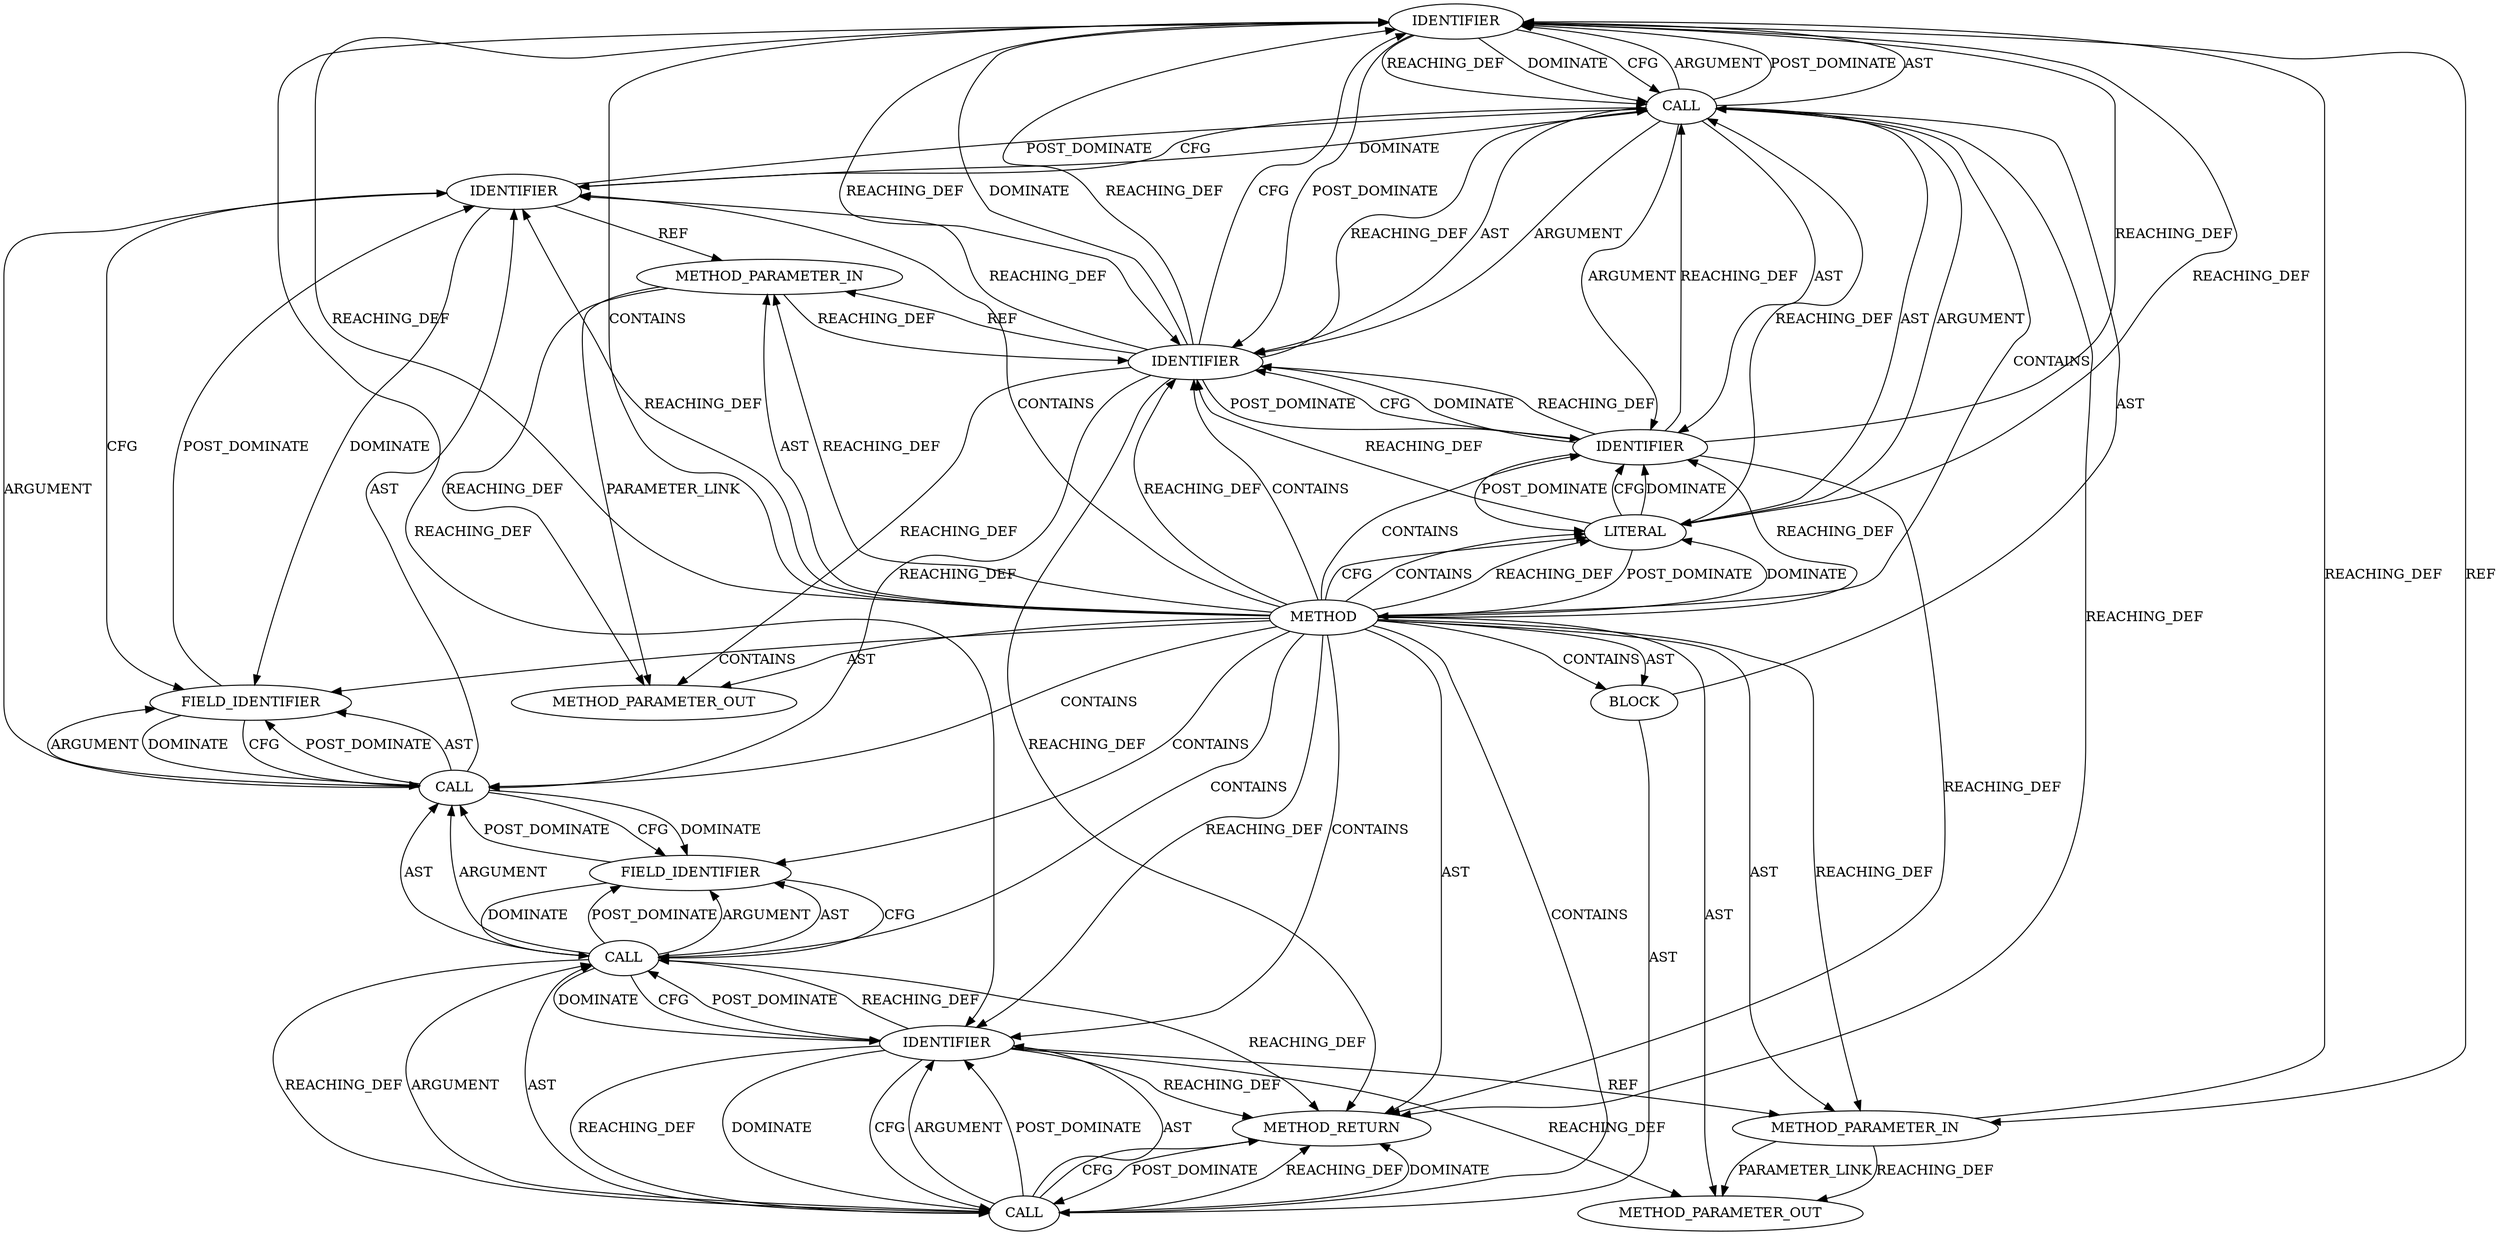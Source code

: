 digraph {
  863 [label=IDENTIFIER ORDER=4 ARGUMENT_INDEX=4 CODE="len" COLUMN_NUMBER=44 LINE_NUMBER=297 TYPE_FULL_NAME="int" NAME="len"]
  13011 [label=METHOD_PARAMETER_OUT ORDER=2 CODE="int len" IS_VARIADIC=false COLUMN_NUMBER=55 LINE_NUMBER=295 TYPE_FULL_NAME="int" EVALUATION_STRATEGY="BY_VALUE" INDEX=2 NAME="len"]
  859 [label=CALL ORDER=1 ARGUMENT_INDEX=-1 CODE="dout(\"%s con %p len %d\\n\", __func__, con, len)" COLUMN_NUMBER=2 METHOD_FULL_NAME="dout" LINE_NUMBER=297 TYPE_FULL_NAME="<empty>" DISPATCH_TYPE="STATIC_DISPATCH" SIGNATURE="" NAME="dout"]
  870 [label=IDENTIFIER ORDER=2 ARGUMENT_INDEX=2 CODE="len" COLUMN_NUMBER=22 LINE_NUMBER=298 TYPE_FULL_NAME="int" NAME="len"]
  871 [label=METHOD_RETURN ORDER=4 CODE="RET" COLUMN_NUMBER=1 LINE_NUMBER=295 TYPE_FULL_NAME="void" EVALUATION_STRATEGY="BY_VALUE"]
  857 [label=METHOD_PARAMETER_IN ORDER=2 CODE="int len" IS_VARIADIC=false COLUMN_NUMBER=55 LINE_NUMBER=295 TYPE_FULL_NAME="int" EVALUATION_STRATEGY="BY_VALUE" INDEX=2 NAME="len"]
  860 [label=LITERAL ORDER=1 ARGUMENT_INDEX=1 CODE="\"%s con %p len %d\\n\"" COLUMN_NUMBER=7 LINE_NUMBER=297 TYPE_FULL_NAME="char"]
  862 [label=IDENTIFIER ORDER=3 ARGUMENT_INDEX=3 CODE="con" COLUMN_NUMBER=39 LINE_NUMBER=297 TYPE_FULL_NAME="ceph_connection*" NAME="con"]
  856 [label=METHOD_PARAMETER_IN ORDER=1 CODE="struct ceph_connection *con" IS_VARIADIC=false COLUMN_NUMBER=26 LINE_NUMBER=295 TYPE_FULL_NAME="ceph_connection*" EVALUATION_STRATEGY="BY_VALUE" INDEX=1 NAME="con"]
  868 [label=FIELD_IDENTIFIER ORDER=2 ARGUMENT_INDEX=2 CODE="v2" COLUMN_NUMBER=2 LINE_NUMBER=298 CANONICAL_NAME="v2"]
  866 [label=CALL ORDER=1 ARGUMENT_INDEX=1 CODE="con->v2" COLUMN_NUMBER=2 METHOD_FULL_NAME="<operator>.indirectFieldAccess" LINE_NUMBER=298 TYPE_FULL_NAME="<empty>" DISPATCH_TYPE="STATIC_DISPATCH" SIGNATURE="" NAME="<operator>.indirectFieldAccess"]
  861 [label=IDENTIFIER ORDER=2 ARGUMENT_INDEX=2 CODE="__func__" COLUMN_NUMBER=29 LINE_NUMBER=297 TYPE_FULL_NAME="ANY" NAME="__func__"]
  13010 [label=METHOD_PARAMETER_OUT ORDER=1 CODE="struct ceph_connection *con" IS_VARIADIC=false COLUMN_NUMBER=26 LINE_NUMBER=295 TYPE_FULL_NAME="ceph_connection*" EVALUATION_STRATEGY="BY_VALUE" INDEX=1 NAME="con"]
  864 [label=CALL ORDER=2 ARGUMENT_INDEX=-1 CODE="con->v2.out_zero += len" COLUMN_NUMBER=2 METHOD_FULL_NAME="<operator>.assignmentPlus" LINE_NUMBER=298 TYPE_FULL_NAME="<empty>" DISPATCH_TYPE="STATIC_DISPATCH" SIGNATURE="" NAME="<operator>.assignmentPlus"]
  869 [label=FIELD_IDENTIFIER ORDER=2 ARGUMENT_INDEX=2 CODE="out_zero" COLUMN_NUMBER=2 LINE_NUMBER=298 CANONICAL_NAME="out_zero"]
  865 [label=CALL ORDER=1 ARGUMENT_INDEX=1 CODE="con->v2.out_zero" COLUMN_NUMBER=2 METHOD_FULL_NAME="<operator>.fieldAccess" LINE_NUMBER=298 TYPE_FULL_NAME="<empty>" DISPATCH_TYPE="STATIC_DISPATCH" SIGNATURE="" NAME="<operator>.fieldAccess"]
  858 [label=BLOCK ORDER=3 ARGUMENT_INDEX=-1 CODE="{
	dout(\"%s con %p len %d\\n\", __func__, con, len);
	con->v2.out_zero += len;
}" COLUMN_NUMBER=1 LINE_NUMBER=296 TYPE_FULL_NAME="void"]
  855 [label=METHOD COLUMN_NUMBER=1 LINE_NUMBER=295 COLUMN_NUMBER_END=1 IS_EXTERNAL=false SIGNATURE="void out_zero_add (ceph_connection*,int)" NAME="out_zero_add" AST_PARENT_TYPE="TYPE_DECL" AST_PARENT_FULL_NAME="file_code_old-a282a2f-decode_preamble-527.c:<global>" ORDER=14 CODE="static void out_zero_add(struct ceph_connection *con, int len)
{
	dout(\"%s con %p len %d\\n\", __func__, con, len);
	con->v2.out_zero += len;
}" FULL_NAME="out_zero_add" LINE_NUMBER_END=299 FILENAME="file_code_old-a282a2f-decode_preamble-527.c"]
  867 [label=IDENTIFIER ORDER=1 ARGUMENT_INDEX=1 CODE="con" COLUMN_NUMBER=2 LINE_NUMBER=298 TYPE_FULL_NAME="ceph_connection*" NAME="con"]
  855 -> 861 [label=REACHING_DEF VARIABLE=""]
  859 -> 860 [label=AST ]
  866 -> 867 [label=AST ]
  866 -> 869 [label=CFG ]
  862 -> 859 [label=REACHING_DEF VARIABLE="con"]
  865 -> 871 [label=REACHING_DEF VARIABLE="con->v2.out_zero"]
  866 -> 868 [label=POST_DOMINATE ]
  860 -> 861 [label=CFG ]
  870 -> 871 [label=REACHING_DEF VARIABLE="len"]
  860 -> 859 [label=REACHING_DEF VARIABLE="\"%s con %p len %d\\n\""]
  855 -> 870 [label=CONTAINS ]
  857 -> 13011 [label=PARAMETER_LINK ]
  855 -> 858 [label=CONTAINS ]
  860 -> 861 [label=DOMINATE ]
  863 -> 862 [label=POST_DOMINATE ]
  855 -> 871 [label=AST ]
  855 -> 865 [label=CONTAINS ]
  855 -> 870 [label=REACHING_DEF VARIABLE=""]
  855 -> 856 [label=AST ]
  864 -> 871 [label=REACHING_DEF VARIABLE="con->v2.out_zero += len"]
  855 -> 864 [label=CONTAINS ]
  855 -> 863 [label=REACHING_DEF VARIABLE=""]
  870 -> 13011 [label=REACHING_DEF VARIABLE="len"]
  863 -> 859 [label=REACHING_DEF VARIABLE="len"]
  859 -> 871 [label=REACHING_DEF VARIABLE="dout(\"%s con %p len %d\\n\", __func__, con, len)"]
  862 -> 863 [label=DOMINATE ]
  859 -> 867 [label=CFG ]
  855 -> 861 [label=CONTAINS ]
  855 -> 867 [label=CONTAINS ]
  860 -> 862 [label=REACHING_DEF VARIABLE="\"%s con %p len %d\\n\""]
  869 -> 865 [label=CFG ]
  864 -> 870 [label=AST ]
  859 -> 863 [label=ARGUMENT ]
  857 -> 13011 [label=REACHING_DEF VARIABLE="len"]
  864 -> 870 [label=ARGUMENT ]
  855 -> 860 [label=DOMINATE ]
  855 -> 860 [label=CFG ]
  855 -> 858 [label=AST ]
  863 -> 859 [label=DOMINATE ]
  855 -> 859 [label=CONTAINS ]
  867 -> 856 [label=REF ]
  866 -> 867 [label=ARGUMENT ]
  857 -> 863 [label=REACHING_DEF VARIABLE="len"]
  862 -> 856 [label=REF ]
  864 -> 865 [label=ARGUMENT ]
  867 -> 868 [label=CFG ]
  864 -> 870 [label=POST_DOMINATE ]
  862 -> 866 [label=REACHING_DEF VARIABLE="con"]
  862 -> 861 [label=POST_DOMINATE ]
  855 -> 857 [label=AST ]
  869 -> 865 [label=DOMINATE ]
  859 -> 862 [label=AST ]
  865 -> 869 [label=POST_DOMINATE ]
  859 -> 860 [label=ARGUMENT ]
  868 -> 867 [label=POST_DOMINATE ]
  864 -> 871 [label=DOMINATE ]
  864 -> 865 [label=AST ]
  861 -> 862 [label=CFG ]
  856 -> 13010 [label=PARAMETER_LINK ]
  867 -> 859 [label=POST_DOMINATE ]
  855 -> 13011 [label=AST ]
  859 -> 861 [label=AST ]
  859 -> 867 [label=DOMINATE ]
  865 -> 870 [label=CFG ]
  855 -> 868 [label=CONTAINS ]
  862 -> 863 [label=REACHING_DEF VARIABLE="con"]
  867 -> 868 [label=DOMINATE ]
  865 -> 866 [label=AST ]
  855 -> 863 [label=CONTAINS ]
  858 -> 864 [label=AST ]
  865 -> 869 [label=ARGUMENT ]
  861 -> 862 [label=DOMINATE ]
  855 -> 862 [label=REACHING_DEF VARIABLE=""]
  855 -> 867 [label=REACHING_DEF VARIABLE=""]
  855 -> 860 [label=CONTAINS ]
  855 -> 866 [label=CONTAINS ]
  866 -> 869 [label=DOMINATE ]
  869 -> 866 [label=POST_DOMINATE ]
  859 -> 863 [label=POST_DOMINATE ]
  861 -> 871 [label=REACHING_DEF VARIABLE="__func__"]
  864 -> 871 [label=CFG ]
  863 -> 857 [label=REF ]
  870 -> 865 [label=POST_DOMINATE ]
  855 -> 857 [label=REACHING_DEF VARIABLE=""]
  865 -> 870 [label=DOMINATE ]
  855 -> 869 [label=CONTAINS ]
  856 -> 13010 [label=REACHING_DEF VARIABLE="con"]
  862 -> 863 [label=CFG ]
  858 -> 859 [label=AST ]
  861 -> 863 [label=REACHING_DEF VARIABLE="__func__"]
  865 -> 864 [label=REACHING_DEF VARIABLE="con->v2.out_zero"]
  863 -> 859 [label=CFG ]
  855 -> 856 [label=REACHING_DEF VARIABLE=""]
  856 -> 862 [label=REACHING_DEF VARIABLE="con"]
  860 -> 863 [label=REACHING_DEF VARIABLE="\"%s con %p len %d\\n\""]
  871 -> 864 [label=POST_DOMINATE ]
  859 -> 862 [label=ARGUMENT ]
  861 -> 860 [label=POST_DOMINATE ]
  855 -> 860 [label=REACHING_DEF VARIABLE=""]
  870 -> 864 [label=REACHING_DEF VARIABLE="len"]
  862 -> 13010 [label=REACHING_DEF VARIABLE="con"]
  870 -> 864 [label=DOMINATE ]
  862 -> 867 [label=REACHING_DEF VARIABLE="con"]
  863 -> 870 [label=REACHING_DEF VARIABLE="len"]
  868 -> 866 [label=DOMINATE ]
  870 -> 864 [label=CFG ]
  863 -> 862 [label=REACHING_DEF VARIABLE="len"]
  861 -> 859 [label=REACHING_DEF VARIABLE="__func__"]
  855 -> 13010 [label=AST ]
  859 -> 863 [label=AST ]
  855 -> 862 [label=CONTAINS ]
  865 -> 869 [label=AST ]
  870 -> 857 [label=REF ]
  866 -> 868 [label=AST ]
  861 -> 862 [label=REACHING_DEF VARIABLE="__func__"]
  865 -> 866 [label=ARGUMENT ]
  866 -> 868 [label=ARGUMENT ]
  859 -> 861 [label=ARGUMENT ]
  870 -> 865 [label=REACHING_DEF VARIABLE="len"]
  868 -> 866 [label=CFG ]
  860 -> 855 [label=POST_DOMINATE ]
  862 -> 871 [label=REACHING_DEF VARIABLE="con"]
}
